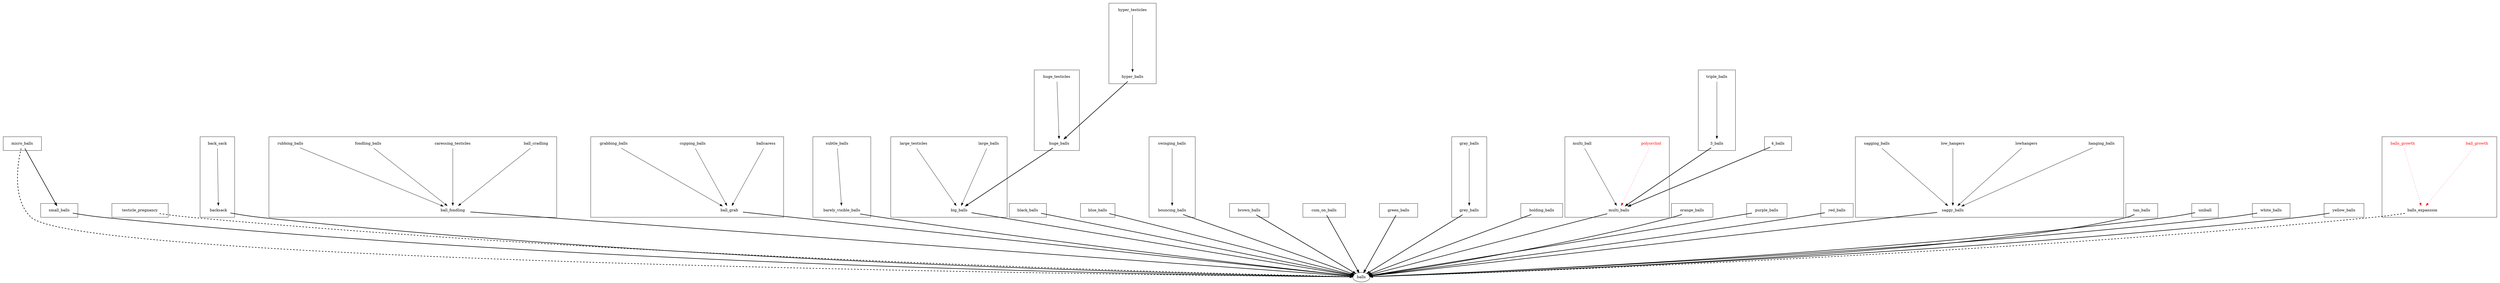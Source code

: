 strict digraph balls {
	graph [overlap=false]
	graph [nodesep=2.0 ranksep=3.0]
	subgraph cluster_balls_expansion {
		node [style="solid,setlinewidth(0)"]
		balls_expansion [color=white href="https://e621.net/wiki/show/balls_expansion" style="filled,setlinewidth(1)"]
		ball_growth [fontcolor=red]
		ball_growth -> balls_expansion [color=red style=dotted]
		balls_growth [fontcolor=red]
		balls_growth -> balls_expansion [color=red style=dotted]
	}
	balls_expansion -> balls [style="dashed,bold"]
	subgraph cluster_micro_balls {
		node [style="solid,setlinewidth(0)"]
		micro_balls [color=white href="https://e621.net/wiki/show/micro_balls" style="filled,setlinewidth(1)"]
	}
	micro_balls -> balls [style="dashed,bold"]
	subgraph cluster_testicle_pregnancy {
		node [style="solid,setlinewidth(0)"]
		testicle_pregnancy [color=white href="https://e621.net/wiki/show/testicle_pregnancy" style="filled,setlinewidth(1)"]
	}
	testicle_pregnancy -> balls [style="dashed,bold"]
	subgraph cluster_backsack {
		node [style="solid,setlinewidth(0)"]
		backsack [color=white href="https://e621.net/wiki/show/backsack" style="filled,setlinewidth(1)"]
		back_sack [fontcolor=black]
		back_sack -> backsack [color=black style=solid]
	}
	backsack -> balls [style=bold]
	subgraph cluster_ball_fondling {
		node [style="solid,setlinewidth(0)"]
		ball_fondling [color=white href="https://e621.net/wiki/show/ball_fondling" style="filled,setlinewidth(1)"]
		ball_cradling [fontcolor=black]
		ball_cradling -> ball_fondling [color=black style=solid]
		caressing_testicles [fontcolor=black]
		caressing_testicles -> ball_fondling [color=black style=solid]
		fondling_balls [fontcolor=black]
		fondling_balls -> ball_fondling [color=black style=solid]
		rubbing_balls [fontcolor=black]
		rubbing_balls -> ball_fondling [color=black style=solid]
	}
	ball_fondling -> balls [style=bold]
	subgraph cluster_ball_grab {
		node [style="solid,setlinewidth(0)"]
		ball_grab [color=white href="https://e621.net/wiki/show/ball_grab" style="filled,setlinewidth(1)"]
		ballcaress [fontcolor=black]
		ballcaress -> ball_grab [color=black style=solid]
		cupping_balls [fontcolor=black]
		cupping_balls -> ball_grab [color=black style=solid]
		grabbing_balls [fontcolor=black]
		grabbing_balls -> ball_grab [color=black style=solid]
	}
	ball_grab -> balls [style=bold]
	subgraph cluster_barely_visible_balls {
		node [style="solid,setlinewidth(0)"]
		barely_visible_balls [color=white href="https://e621.net/wiki/show/barely_visible_balls" style="filled,setlinewidth(1)"]
		subtle_balls [fontcolor=black]
		subtle_balls -> barely_visible_balls [color=black style=solid]
	}
	barely_visible_balls -> balls [style=bold]
	subgraph cluster_big_balls {
		node [style="solid,setlinewidth(0)"]
		big_balls [color=white href="https://e621.net/wiki/show/big_balls" style="filled,setlinewidth(1)"]
		large_balls [fontcolor=black]
		large_balls -> big_balls [color=black style=solid]
		large_testicles [fontcolor=black]
		large_testicles -> big_balls [color=black style=solid]
	}
	big_balls -> balls [style=bold]
	subgraph cluster_black_balls {
		node [style="solid,setlinewidth(0)"]
		black_balls [color=white href="https://e621.net/wiki/show/black_balls" style="filled,setlinewidth(1)"]
	}
	black_balls -> balls [style=bold]
	subgraph cluster_blue_balls {
		node [style="solid,setlinewidth(0)"]
		blue_balls [color=white href="https://e621.net/wiki/show/blue_balls" style="filled,setlinewidth(1)"]
	}
	blue_balls -> balls [style=bold]
	subgraph cluster_bouncing_balls {
		node [style="solid,setlinewidth(0)"]
		bouncing_balls [color=white href="https://e621.net/wiki/show/bouncing_balls" style="filled,setlinewidth(1)"]
		swinging_balls [fontcolor=black]
		swinging_balls -> bouncing_balls [color=black style=solid]
	}
	bouncing_balls -> balls [style=bold]
	subgraph cluster_brown_balls {
		node [style="solid,setlinewidth(0)"]
		brown_balls [color=white href="https://e621.net/wiki/show/brown_balls" style="filled,setlinewidth(1)"]
	}
	brown_balls -> balls [style=bold]
	subgraph cluster_cum_on_balls {
		node [style="solid,setlinewidth(0)"]
		cum_on_balls [color=white href="https://e621.net/wiki/show/cum_on_balls" style="filled,setlinewidth(1)"]
	}
	cum_on_balls -> balls [style=bold]
	subgraph cluster_green_balls {
		node [style="solid,setlinewidth(0)"]
		green_balls [color=white href="https://e621.net/wiki/show/green_balls" style="filled,setlinewidth(1)"]
	}
	green_balls -> balls [style=bold]
	subgraph cluster_grey_balls {
		node [style="solid,setlinewidth(0)"]
		grey_balls [color=white href="https://e621.net/wiki/show/grey_balls" style="filled,setlinewidth(1)"]
		gray_balls [fontcolor=black]
		gray_balls -> grey_balls [color=black style=solid]
	}
	grey_balls -> balls [style=bold]
	subgraph cluster_holding_balls {
		node [style="solid,setlinewidth(0)"]
		holding_balls [color=white href="https://e621.net/wiki/show/holding_balls" style="filled,setlinewidth(1)"]
	}
	holding_balls -> balls [style=bold]
	subgraph cluster_multi_balls {
		node [style="solid,setlinewidth(0)"]
		multi_balls [color=white href="https://e621.net/wiki/show/multi_balls" style="filled,setlinewidth(1)"]
		polyorchid [fontcolor=red]
		polyorchid -> multi_balls [color=red style=dotted]
		multi_ball [fontcolor=black]
		multi_ball -> multi_balls [color=black style=solid]
	}
	multi_balls -> balls [style=bold]
	subgraph cluster_orange_balls {
		node [style="solid,setlinewidth(0)"]
		orange_balls [color=white href="https://e621.net/wiki/show/orange_balls" style="filled,setlinewidth(1)"]
	}
	orange_balls -> balls [style=bold]
	subgraph cluster_purple_balls {
		node [style="solid,setlinewidth(0)"]
		purple_balls [color=white href="https://e621.net/wiki/show/purple_balls" style="filled,setlinewidth(1)"]
	}
	purple_balls -> balls [style=bold]
	subgraph cluster_red_balls {
		node [style="solid,setlinewidth(0)"]
		red_balls [color=white href="https://e621.net/wiki/show/red_balls" style="filled,setlinewidth(1)"]
	}
	red_balls -> balls [style=bold]
	subgraph cluster_saggy_balls {
		node [style="solid,setlinewidth(0)"]
		saggy_balls [color=white href="https://e621.net/wiki/show/saggy_balls" style="filled,setlinewidth(1)"]
		hanging_balls [fontcolor=black]
		hanging_balls -> saggy_balls [color=black style=solid]
		lowhangers [fontcolor=black]
		lowhangers -> saggy_balls [color=black style=solid]
		low_hangers [fontcolor=black]
		low_hangers -> saggy_balls [color=black style=solid]
		sagging_balls [fontcolor=black]
		sagging_balls -> saggy_balls [color=black style=solid]
	}
	saggy_balls -> balls [style=bold]
	subgraph cluster_small_balls {
		node [style="solid,setlinewidth(0)"]
		small_balls [color=white href="https://e621.net/wiki/show/small_balls" style="filled,setlinewidth(1)"]
	}
	small_balls -> balls [style=bold]
	subgraph cluster_tan_balls {
		node [style="solid,setlinewidth(0)"]
		tan_balls [color=white href="https://e621.net/wiki/show/tan_balls" style="filled,setlinewidth(1)"]
	}
	tan_balls -> balls [style=bold]
	subgraph cluster_uniball {
		node [style="solid,setlinewidth(0)"]
		uniball [color=white href="https://e621.net/wiki/show/uniball" style="filled,setlinewidth(1)"]
	}
	uniball -> balls [style=bold]
	subgraph cluster_white_balls {
		node [style="solid,setlinewidth(0)"]
		white_balls [color=white href="https://e621.net/wiki/show/white_balls" style="filled,setlinewidth(1)"]
	}
	white_balls -> balls [style=bold]
	subgraph cluster_yellow_balls {
		node [style="solid,setlinewidth(0)"]
		yellow_balls [color=white href="https://e621.net/wiki/show/yellow_balls" style="filled,setlinewidth(1)"]
	}
	yellow_balls -> balls [style=bold]
	subgraph cluster_micro_balls {
		node [style="solid,setlinewidth(0)"]
		micro_balls [color=white href="https://e621.net/wiki/show/micro_balls" style="filled,setlinewidth(1)"]
	}
	micro_balls -> small_balls [style=bold]
	subgraph cluster_3_balls {
		node [style="solid,setlinewidth(0)"]
		"3_balls" [color=white href="https://e621.net/wiki/show/3_balls" style="filled,setlinewidth(1)"]
		triple_balls [fontcolor=black]
		triple_balls -> "3_balls" [color=black style=solid]
	}
	"3_balls" -> multi_balls [style=bold]
	subgraph cluster_4_balls {
		node [style="solid,setlinewidth(0)"]
		"4_balls" [color=white href="https://e621.net/wiki/show/4_balls" style="filled,setlinewidth(1)"]
	}
	"4_balls" -> multi_balls [style=bold]
	subgraph cluster_huge_balls {
		node [style="solid,setlinewidth(0)"]
		huge_balls [color=white href="https://e621.net/wiki/show/huge_balls" style="filled,setlinewidth(1)"]
		huge_testicles [fontcolor=black]
		huge_testicles -> huge_balls [color=black style=solid]
	}
	huge_balls -> big_balls [style=bold]
	subgraph cluster_hyper_balls {
		node [style="solid,setlinewidth(0)"]
		hyper_balls [color=white href="https://e621.net/wiki/show/hyper_balls" style="filled,setlinewidth(1)"]
		hyper_testicles [fontcolor=black]
		hyper_testicles -> hyper_balls [color=black style=solid]
	}
	hyper_balls -> huge_balls [style=bold]
}
